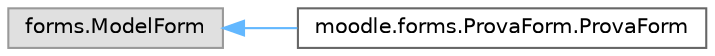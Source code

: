 digraph "Graphical Class Hierarchy"
{
 // INTERACTIVE_SVG=YES
 // LATEX_PDF_SIZE
  bgcolor="transparent";
  edge [fontname=Helvetica,fontsize=10,labelfontname=Helvetica,labelfontsize=10];
  node [fontname=Helvetica,fontsize=10,shape=box,height=0.2,width=0.4];
  rankdir="LR";
  Node0 [label="forms.ModelForm",height=0.2,width=0.4,color="grey60", fillcolor="#E0E0E0", style="filled",tooltip=" "];
  Node0 -> Node1 [dir="back",color="steelblue1",style="solid"];
  Node1 [label="moodle.forms.ProvaForm.ProvaForm",height=0.2,width=0.4,color="grey40", fillcolor="white", style="filled",URL="$classmoodle_1_1forms_1_1_prova_form_1_1_prova_form.html",tooltip=" "];
}
